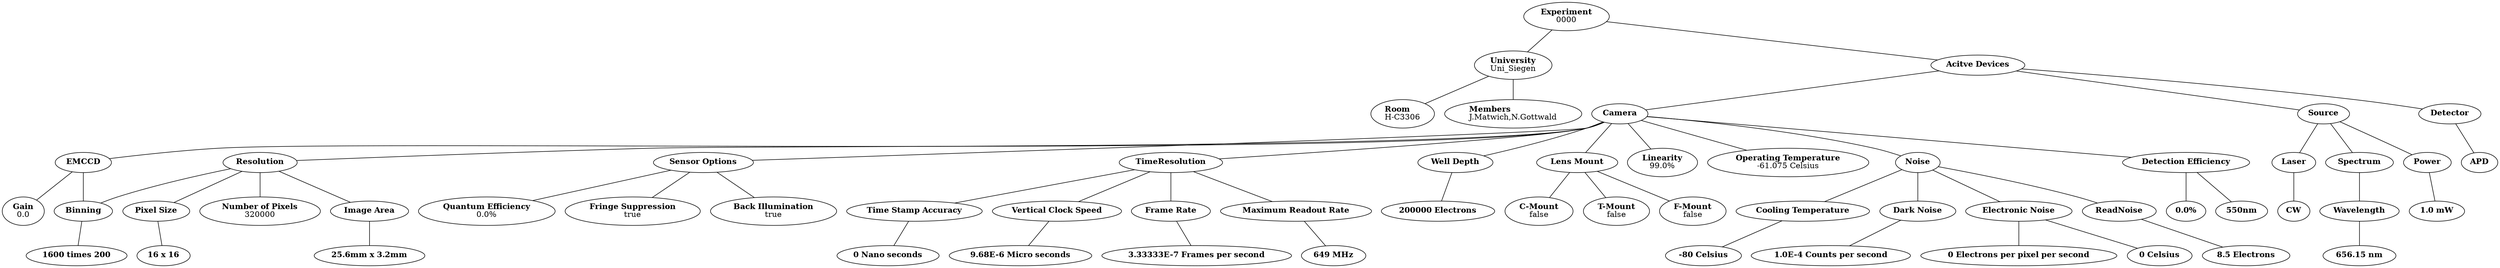 graph G {
	rankdir = TB;
	subgraph {
	Experiment [label=
    <<b>Experiment</b><BR ALIGN="LEFT"
    />0000<BR ALIGN="CENTER"/>>];
	University [label=
    <<b>University</b><BR ALIGN="LEFT"
    />Uni_Siegen<BR ALIGN="CENTER"/>>];
	Experiment -- University;
	Room [label=
    <<b>Room</b><BR ALIGN="LEFT"
    />H-C3306<BR ALIGN="CENTER"/>>];
	University -- Room;
	Members [label=
    <<b>Members</b><BR ALIGN="LEFT"
    />J.Matwich,N.Gottwald<BR ALIGN="CENTER"/>>];
	University -- Members;
	ActiveDevices [label=
    <<b>Acitve Devices</b>>];
	ActiveDevices -- Experiment;
	{rank = min; Experiment;}
	Camera [label=
    <<b>Camera</b>>];
	ActiveDevices -- Camera;
	EMCCD [label=
    <<b>EMCCD</b>>];
	Camera -- EMCCD
	EmccdGain [label=
    <<b>Gain</b><BR ALIGN="LEFT"
    />0.0<BR ALIGN="CENTER"/>>];
	EMCCD -- EmccdGain;
	Binning [label=
    <<b>Binning</b>>];
	EMCCD -- Binning
	binVal [label=
    <<b>1600 times 200</b>>];
	Binning -- binVal;
	SensorOptions [label=
    <<b>Sensor Options</b>>];
	Camera -- SensorOptions;
	QuantumEfficiency [label=
    <<b>Quantum Efficiency</b><BR ALIGN="LEFT"
    />0.0%<BR ALIGN="CENTER"/>>];
	SensorOptions -- QuantumEfficiency;
	FringeSuppression [label=
    <<b>Fringe Suppression</b><BR ALIGN="LEFT"
    />true<BR ALIGN="CENTER"/>>];
	SensorOptions -- FringeSuppression;
	BackIllumination [label=
    <<b>Back Illumination</b><BR ALIGN="LEFT"
    />true<BR ALIGN="CENTER"/>>];
	SensorOptions -- BackIllumination;
	TimeResolution [label=
    <<b>TimeResolution</b>>];
	Camera -- TimeResolution;
	TimeStampAccuracy [label=
    <<b>Time Stamp Accuracy</b>>];
	TimeResolution -- TimeStampAccuracy;
	timeResVal [label=
    <<b>0 Nano seconds</b>>];
	TimeStampAccuracy -- timeResVal;
	VerticalClockSpeed [label=
    <<b>Vertical Clock Speed</b>>];
	TimeResolution -- VerticalClockSpeed;
	clockSpeedVal [label=
    <<b>9.68E-6 Micro seconds</b>>];
	VerticalClockSpeed -- clockSpeedVal;
	FrameRate [label=
    <<b>Frame Rate</b>>];
	TimeResolution -- FrameRate;
	frameRateVal [label=
    <<b>3.33333E-7 Frames per second</b>>];
	FrameRate -- frameRateVal;
	MaximumReadoutRate [label=
    <<b>Maximum Readout Rate</b>>];
	TimeResolution -- MaximumReadoutRate;
	maxReadVal [label=
    <<b>649 MHz</b>>];
	MaximumReadoutRate -- maxReadVal;
	WellDepth [label=
    <<b>Well Depth</b>>];
	Camera -- WellDepth;
	wellDepthVal [label=
    <<b>200000 Electrons</b>>];
	WellDepth -- wellDepthVal;
	LensMount [label=
    <<b>Lens Mount</b>>];
	Camera -- LensMount;
	CMount [label=
    <<b>C-Mount</b><BR ALIGN="LEFT"
    />false<BR ALIGN="CENTER"/>>];
	LensMount -- CMount;
	TMount [label=
    <<b>T-Mount</b><BR ALIGN="LEFT"
    />false<BR ALIGN="CENTER"/>>];
	LensMount -- TMount;
	FMount [label=
    <<b>F-Mount</b><BR ALIGN="LEFT"
    />false<BR ALIGN="CENTER"/>>];
	LensMount -- FMount;
	Linearity [label=
    <<b>Linearity</b><BR ALIGN="LEFT"
    />99.0%<BR ALIGN="CENTER"/>>];
	Camera -- Linearity;
	Resolution [label=
    <<b>Resolution</b>>];
	Camera -- Resolution;
	Resolution -- Binning;
	PixelSize [label=
    <<b>Pixel Size</b>>];
	Resolution -- PixelSize;
	pixelSizeVal [label=
    <<b>16 x 16</b>>];
	PixelSize -- pixelSizeVal;
	NumberOfPixels [label=
    <<b>Number of Pixels</b><BR ALIGN="LEFT"
    />320000<BR ALIGN="CENTER"/>>];
	Resolution -- NumberOfPixels;
	ImageArea [label=
    <<b>Image Area</b>>];
	Resolution -- ImageArea;
	imageAreaVal [label=
    <<b>25.6mm x 3.2mm</b>>];
	ImageArea -- imageAreaVal;
	OperatingTemperature [label=
    <<b>Operating Temperature</b><BR ALIGN="LEFT"
    />-61.075 Celsius<BR ALIGN="CENTER"/>>];
	Camera -- OperatingTemperature;
	Noise [label=
    <<b>Noise</b>>];
	Camera -- Noise;
	CoolingTemperature [label=
    <<b>Cooling Temperature</b>>];
	Noise -- CoolingTemperature;
	coolTempVal [label=
    <<b>-80 Celsius</b>>];
	CoolingTemperature -- coolTempVal;
	DarkNoise [label=
    <<b>Dark Noise</b>>];
	Noise -- DarkNoise;
	darkNoiseVal [label=
    <<b>1.0E-4 Counts per second</b>>];
	DarkNoise -- darkNoiseVal;
	ElectronicNoise [label=
    <<b>Electronic Noise</b>>];
	Noise -- ElectronicNoise;
	elecNoiseVal1 [label=
    <<b>0 Electrons per pixel per second</b>>];
	ElectronicNoise -- elecNoiseVal1;
	elecNoiseVal2 [label=
    <<b>0 Celsius</b>>];
	ElectronicNoise -- elecNoiseVal2;
	ReadNoise [label=
    <<b>ReadNoise</b>>];
	Noise -- ReadNoise;
	readNoiseVal [label=
    <<b>8.5 Electrons</b>>];
	ReadNoise -- readNoiseVal;
	DetectionEfficiency [label=
    <<b>Detection Efficiency</b>>];
	Camera -- DetectionEfficiency;
	detEffVal1 [label=
    <<b>0.0%</b>>];
	DetectionEfficiency -- detEffVal1;
	detEffVal2 [label=
    <<b>550nm</b>>];
	DetectionEfficiency -- detEffVal2;
	Source [label=
    <<b>Source</b>>];
	ActiveDevices -- Source;
	Laser [label=
    <<b>Laser</b>>];
	Source -- Laser
	CW [label=
    <<b>CW</b>>];
	Laser -- CW
	Spectrum [label=
    <<b>Spectrum</b>>];
	Source -- Spectrum;
	Wavelength [label=
    <<b>Wavelength</b>>];
	Spectrum -- Wavelength;
	wavelengthVal [label=
    <<b>656.15 nm</b>>];
	Wavelength -- wavelengthVal;
	Power [label=
    <<b>Power</b>>];
	Source -- Power;
	powerVal [label=
    <<b>1.0 mW</b>>];
	Power -- powerVal;
	Detector [label=
    <<b>Detector</b>>];
	ActiveDevices -- Detector;
	APD [label=
    <<b>APD</b>>];
	Detector -- APD;
	}
}
